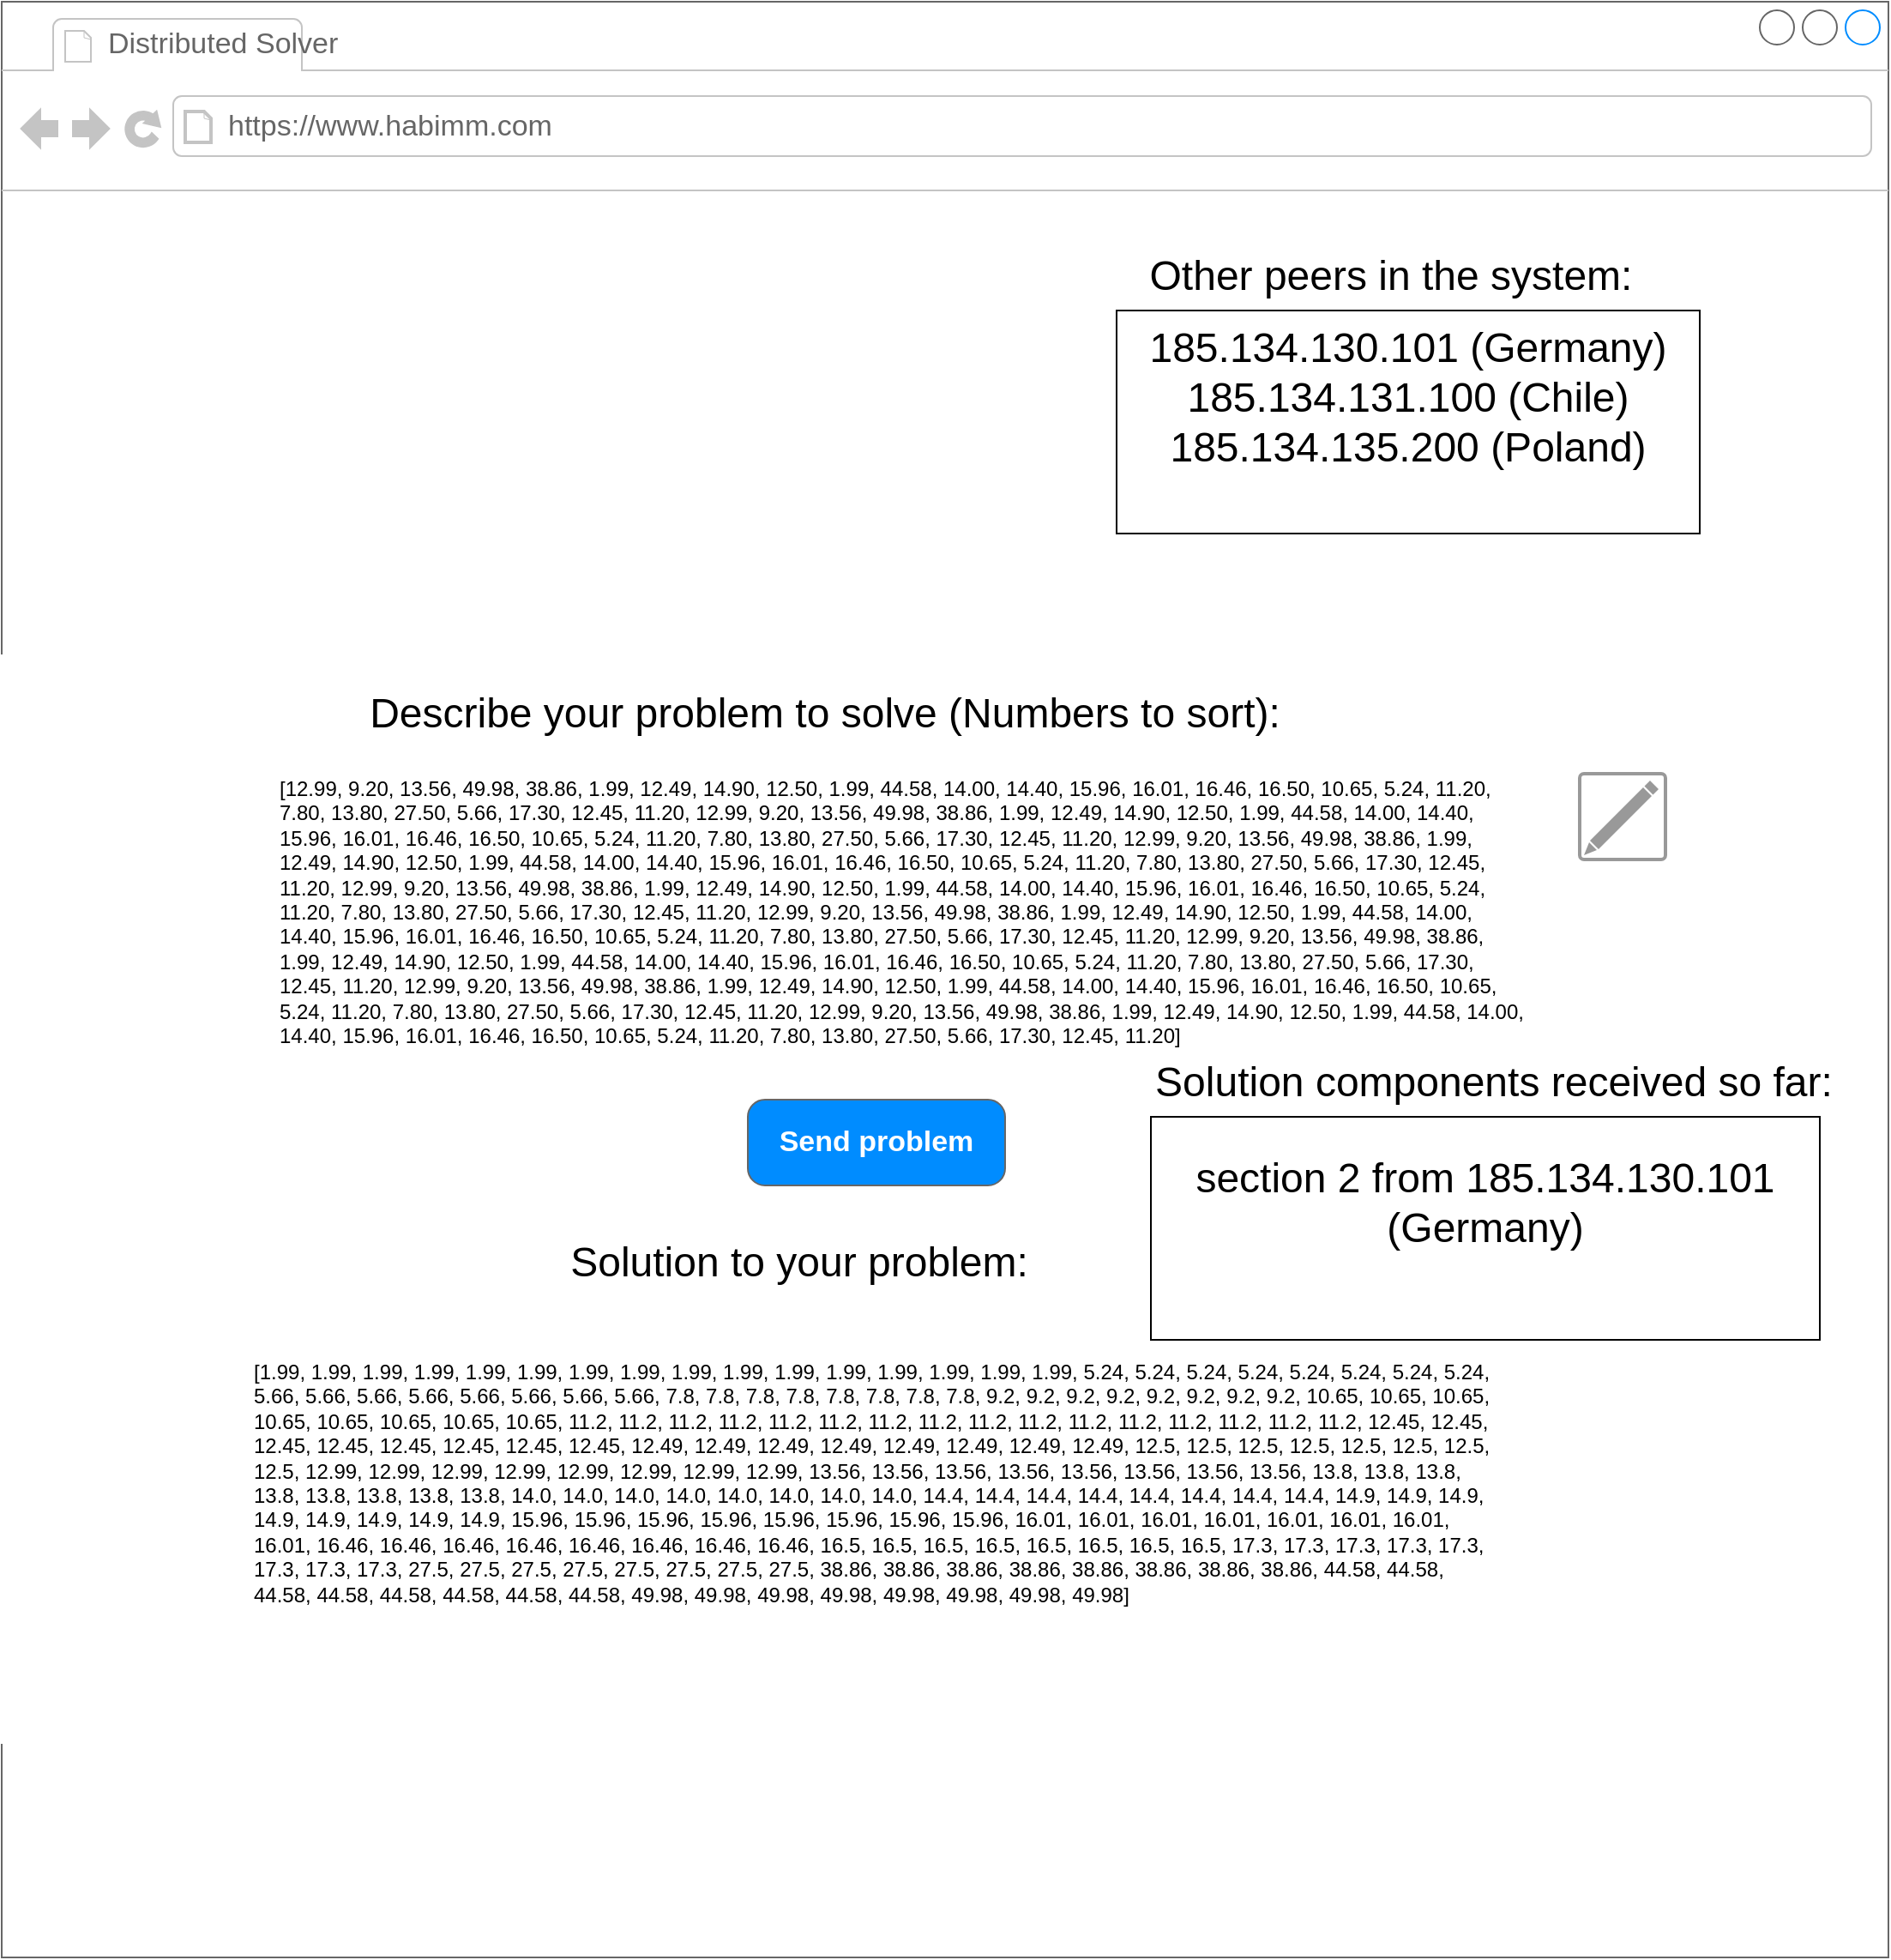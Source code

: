 <mxfile version="14.6.13" type="device"><diagram id="a8CVBgkoZNNKlS1QLp-P" name="Page-1"><mxGraphModel dx="1218" dy="1317" grid="1" gridSize="10" guides="1" tooltips="1" connect="1" arrows="1" fold="1" page="1" pageScale="1" pageWidth="850" pageHeight="1100" math="0" shadow="0"><root><mxCell id="0"/><mxCell id="1" parent="0"/><mxCell id="mBcXX7-utwDXriEyo4Uy-2" value="" style="strokeWidth=1;shadow=0;dashed=0;align=center;html=1;shape=mxgraph.mockup.containers.browserWindow;rSize=0;strokeColor=#666666;strokeColor2=#008cff;strokeColor3=#c4c4c4;mainText=,;recursiveResize=0;fontSize=20;" vertex="1" parent="1"><mxGeometry y="150" width="1100" height="1140" as="geometry"/></mxCell><mxCell id="mBcXX7-utwDXriEyo4Uy-3" value="Distributed Solver" style="strokeWidth=1;shadow=0;dashed=0;align=center;html=1;shape=mxgraph.mockup.containers.anchor;fontSize=17;fontColor=#666666;align=left;" vertex="1" parent="mBcXX7-utwDXriEyo4Uy-2"><mxGeometry x="60" y="12" width="160" height="26" as="geometry"/></mxCell><mxCell id="mBcXX7-utwDXriEyo4Uy-4" value="https://www.habimm.com" style="strokeWidth=1;shadow=0;dashed=0;align=center;html=1;shape=mxgraph.mockup.containers.anchor;rSize=0;fontSize=17;fontColor=#666666;align=left;" vertex="1" parent="mBcXX7-utwDXriEyo4Uy-2"><mxGeometry x="130" y="60" width="250" height="26" as="geometry"/></mxCell><mxCell id="mBcXX7-utwDXriEyo4Uy-1" value="Send problem" style="strokeWidth=1;shadow=0;dashed=0;align=center;html=1;shape=mxgraph.mockup.buttons.button;strokeColor=#666666;fontColor=#ffffff;mainText=;buttonStyle=round;fontSize=17;fontStyle=1;fillColor=#008cff;whiteSpace=wrap;" vertex="1" parent="mBcXX7-utwDXriEyo4Uy-2"><mxGeometry x="435" y="640" width="150" height="50" as="geometry"/></mxCell><mxCell id="mBcXX7-utwDXriEyo4Uy-5" value="" style="strokeColor=#999999;verticalLabelPosition=bottom;shadow=0;dashed=0;verticalAlign=top;strokeWidth=2;html=1;shape=mxgraph.mockup.misc.editIcon;" vertex="1" parent="mBcXX7-utwDXriEyo4Uy-2"><mxGeometry x="920" y="450" width="50" height="50" as="geometry"/></mxCell><mxCell id="mBcXX7-utwDXriEyo4Uy-14" value="[12.99, 9.20, 13.56, 49.98, 38.86, 1.99, 12.49, 14.90, 12.50, 1.99, 44.58, 14.00, 14.40, 15.96, 16.01, 16.46, 16.50, 10.65, 5.24, 11.20, 7.80, 13.80, 27.50, 5.66, 17.30, 12.45, 11.20, 12.99, 9.20, 13.56, 49.98, 38.86, 1.99, 12.49, 14.90, 12.50, 1.99, 44.58, 14.00, 14.40, 15.96, 16.01, 16.46, 16.50, 10.65, 5.24, 11.20, 7.80, 13.80, 27.50, 5.66, 17.30, 12.45, 11.20, 12.99, 9.20, 13.56, 49.98, 38.86, 1.99, 12.49, 14.90, 12.50, 1.99, 44.58, 14.00, 14.40, 15.96, 16.01, 16.46, 16.50, 10.65, 5.24, 11.20, 7.80, 13.80, 27.50, 5.66, 17.30, 12.45, 11.20, 12.99, 9.20, 13.56, 49.98, 38.86, 1.99, 12.49, 14.90, 12.50, 1.99, 44.58, 14.00, 14.40, 15.96, 16.01, 16.46, 16.50, 10.65, 5.24, 11.20, 7.80, 13.80, 27.50, 5.66, 17.30, 12.45, 11.20, 12.99, 9.20, 13.56, 49.98, 38.86, 1.99, 12.49, 14.90, 12.50, 1.99, 44.58, 14.00, 14.40, 15.96, 16.01, 16.46, 16.50, 10.65, 5.24, 11.20, 7.80, 13.80, 27.50, 5.66, 17.30, 12.45, 11.20, 12.99, 9.20, 13.56, 49.98, 38.86, 1.99, 12.49, 14.90, 12.50, 1.99, 44.58, 14.00, 14.40, 15.96, 16.01, 16.46, 16.50, 10.65, 5.24, 11.20, 7.80, 13.80, 27.50, 5.66, 17.30, 12.45, 11.20, 12.99, 9.20, 13.56, 49.98, 38.86, 1.99, 12.49, 14.90, 12.50, 1.99, 44.58, 14.00, 14.40, 15.96, 16.01, 16.46, 16.50, 10.65, 5.24, 11.20, 7.80, 13.80, 27.50, 5.66, 17.30, 12.45, 11.20, 12.99, 9.20, 13.56, 49.98, 38.86, 1.99, 12.49, 14.90, 12.50, 1.99, 44.58, 14.00, 14.40, 15.96, 16.01, 16.46, 16.50, 10.65, 5.24, 11.20, 7.80, 13.80, 27.50, 5.66, 17.30, 12.45, 11.20]" style="text;spacingTop=-5;whiteSpace=wrap;html=1;align=left;fontSize=12;fontFamily=Helvetica;fillColor=none;strokeColor=none;" vertex="1" parent="mBcXX7-utwDXriEyo4Uy-2"><mxGeometry x="160" y="450" width="730" height="210" as="geometry"/></mxCell><mxCell id="mBcXX7-utwDXriEyo4Uy-17" value="Describe your problem to solve (Numbers to sort):" style="text;html=1;strokeColor=none;fillColor=none;align=center;verticalAlign=middle;whiteSpace=wrap;rounded=0;fontSize=24;" vertex="1" parent="mBcXX7-utwDXriEyo4Uy-2"><mxGeometry x="160" y="370" width="640" height="90" as="geometry"/></mxCell><mxCell id="mBcXX7-utwDXriEyo4Uy-18" value="&lt;div&gt;&lt;/div&gt;&lt;div&gt;&lt;div&gt;185.134.130.101 (Germany)&lt;/div&gt;&lt;div&gt;185.134.131.100 (Chile)&lt;/div&gt;&lt;div&gt;185.134.135.200 (Poland)&lt;/div&gt;&lt;/div&gt;&lt;div&gt;&lt;br&gt;&lt;/div&gt;" style="rounded=0;whiteSpace=wrap;html=1;fontSize=24;" vertex="1" parent="mBcXX7-utwDXriEyo4Uy-2"><mxGeometry x="650" y="180" width="340" height="130" as="geometry"/></mxCell><mxCell id="mBcXX7-utwDXriEyo4Uy-19" value="Other peers in the system:" style="text;html=1;strokeColor=none;fillColor=none;align=center;verticalAlign=middle;whiteSpace=wrap;rounded=0;fontSize=24;" vertex="1" parent="mBcXX7-utwDXriEyo4Uy-2"><mxGeometry x="650" y="150" width="320" height="20" as="geometry"/></mxCell><mxCell id="mBcXX7-utwDXriEyo4Uy-20" value="[1.99, 1.99, 1.99, 1.99, 1.99, 1.99, 1.99, 1.99, 1.99, 1.99, 1.99, 1.99, 1.99, 1.99, 1.99, 1.99, 5.24, 5.24, 5.24, 5.24, 5.24, 5.24, 5.24, 5.24, 5.66, 5.66, 5.66, 5.66, 5.66, 5.66, 5.66, 5.66, 7.8, 7.8, 7.8, 7.8, 7.8, 7.8, 7.8, 7.8, 9.2, 9.2, 9.2, 9.2, 9.2, 9.2, 9.2, 9.2, 10.65, 10.65, 10.65, 10.65, 10.65, 10.65, 10.65, 10.65, 11.2, 11.2, 11.2, 11.2, 11.2, 11.2, 11.2, 11.2, 11.2, 11.2, 11.2, 11.2, 11.2, 11.2, 11.2, 11.2, 12.45, 12.45, 12.45, 12.45, 12.45, 12.45, 12.45, 12.45, 12.49, 12.49, 12.49, 12.49, 12.49, 12.49, 12.49, 12.49, 12.5, 12.5, 12.5, 12.5, 12.5, 12.5, 12.5, 12.5, 12.99, 12.99, 12.99, 12.99, 12.99, 12.99, 12.99, 12.99, 13.56, 13.56, 13.56, 13.56, 13.56, 13.56, 13.56, 13.56, 13.8, 13.8, 13.8, 13.8, 13.8, 13.8, 13.8, 13.8, 14.0, 14.0, 14.0, 14.0, 14.0, 14.0, 14.0, 14.0, 14.4, 14.4, 14.4, 14.4, 14.4, 14.4, 14.4, 14.4, 14.9, 14.9, 14.9, 14.9, 14.9, 14.9, 14.9, 14.9, 15.96, 15.96, 15.96, 15.96, 15.96, 15.96, 15.96, 15.96, 16.01, 16.01, 16.01, 16.01, 16.01, 16.01, 16.01, 16.01, 16.46, 16.46, 16.46, 16.46, 16.46, 16.46, 16.46, 16.46, 16.5, 16.5, 16.5, 16.5, 16.5, 16.5, 16.5, 16.5, 17.3, 17.3, 17.3, 17.3, 17.3, 17.3, 17.3, 17.3, 27.5, 27.5, 27.5, 27.5, 27.5, 27.5, 27.5, 27.5, 38.86, 38.86, 38.86, 38.86, 38.86, 38.86, 38.86, 38.86, 44.58, 44.58, 44.58, 44.58, 44.58, 44.58, 44.58, 44.58, 49.98, 49.98, 49.98, 49.98, 49.98, 49.98, 49.98, 49.98]" style="text;spacingTop=-5;whiteSpace=wrap;html=1;align=left;fontSize=12;fontFamily=Helvetica;fillColor=none;strokeColor=none;" vertex="1" parent="mBcXX7-utwDXriEyo4Uy-2"><mxGeometry x="145" y="790" width="730" height="210" as="geometry"/></mxCell><mxCell id="mBcXX7-utwDXriEyo4Uy-21" value="Solution to your problem:" style="text;html=1;strokeColor=none;fillColor=none;align=center;verticalAlign=middle;whiteSpace=wrap;rounded=0;fontSize=24;" vertex="1" parent="mBcXX7-utwDXriEyo4Uy-2"><mxGeometry x="145" y="690" width="640" height="90" as="geometry"/></mxCell><mxCell id="mBcXX7-utwDXriEyo4Uy-22" value="&lt;div&gt;&lt;/div&gt;&lt;div&gt;&lt;div&gt;section 2 from 185.134.130.101 (Germany)&lt;/div&gt;&lt;/div&gt;&lt;div&gt;&lt;br&gt;&lt;/div&gt;" style="rounded=0;whiteSpace=wrap;html=1;fontSize=24;" vertex="1" parent="mBcXX7-utwDXriEyo4Uy-2"><mxGeometry x="670" y="650" width="390" height="130" as="geometry"/></mxCell><mxCell id="mBcXX7-utwDXriEyo4Uy-23" value="Solution components received so far:" style="text;html=1;strokeColor=none;fillColor=none;align=center;verticalAlign=middle;whiteSpace=wrap;rounded=0;fontSize=24;" vertex="1" parent="mBcXX7-utwDXriEyo4Uy-2"><mxGeometry x="640" y="620" width="460" height="20" as="geometry"/></mxCell></root></mxGraphModel></diagram></mxfile>